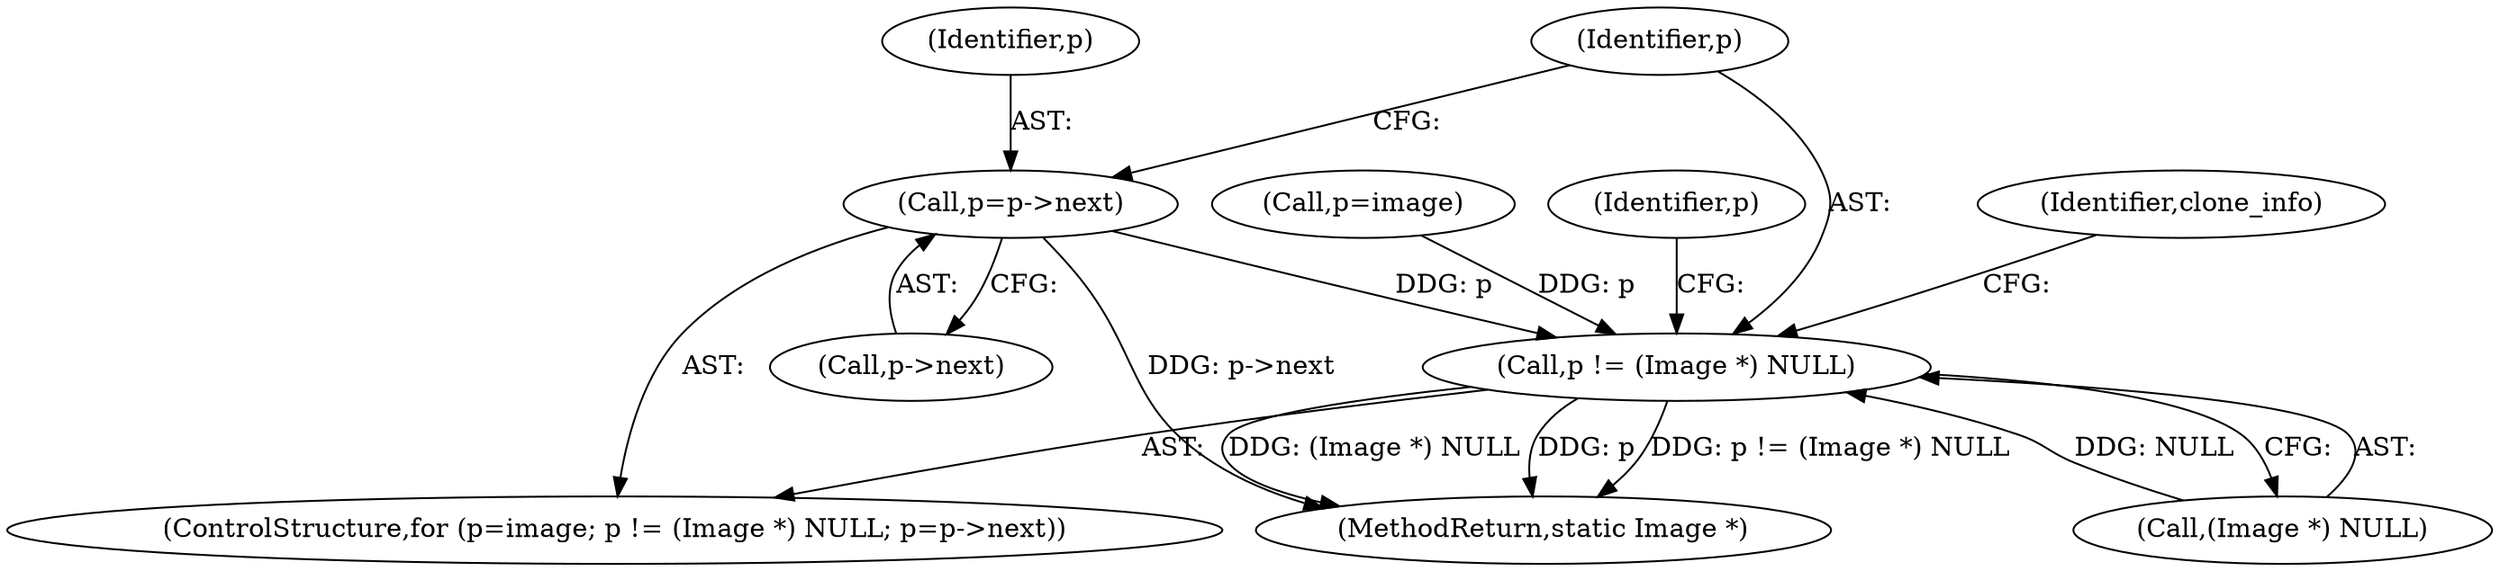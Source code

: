 digraph "0_ImageMagick_f6e9d0d9955e85bdd7540b251cd50d598dacc5e6_33@pointer" {
"1001723" [label="(Call,p=p->next)"];
"1001718" [label="(Call,p != (Image *) NULL)"];
"1001720" [label="(Call,(Image *) NULL)"];
"1001724" [label="(Identifier,p)"];
"1001718" [label="(Call,p != (Image *) NULL)"];
"1001730" [label="(Identifier,p)"];
"1001725" [label="(Call,p->next)"];
"1001719" [label="(Identifier,p)"];
"1001736" [label="(Identifier,clone_info)"];
"1001715" [label="(Call,p=image)"];
"1001781" [label="(MethodReturn,static Image *)"];
"1001723" [label="(Call,p=p->next)"];
"1001714" [label="(ControlStructure,for (p=image; p != (Image *) NULL; p=p->next))"];
"1001723" -> "1001714"  [label="AST: "];
"1001723" -> "1001725"  [label="CFG: "];
"1001724" -> "1001723"  [label="AST: "];
"1001725" -> "1001723"  [label="AST: "];
"1001719" -> "1001723"  [label="CFG: "];
"1001723" -> "1001781"  [label="DDG: p->next"];
"1001723" -> "1001718"  [label="DDG: p"];
"1001718" -> "1001714"  [label="AST: "];
"1001718" -> "1001720"  [label="CFG: "];
"1001719" -> "1001718"  [label="AST: "];
"1001720" -> "1001718"  [label="AST: "];
"1001730" -> "1001718"  [label="CFG: "];
"1001736" -> "1001718"  [label="CFG: "];
"1001718" -> "1001781"  [label="DDG: p"];
"1001718" -> "1001781"  [label="DDG: p != (Image *) NULL"];
"1001718" -> "1001781"  [label="DDG: (Image *) NULL"];
"1001715" -> "1001718"  [label="DDG: p"];
"1001720" -> "1001718"  [label="DDG: NULL"];
}
